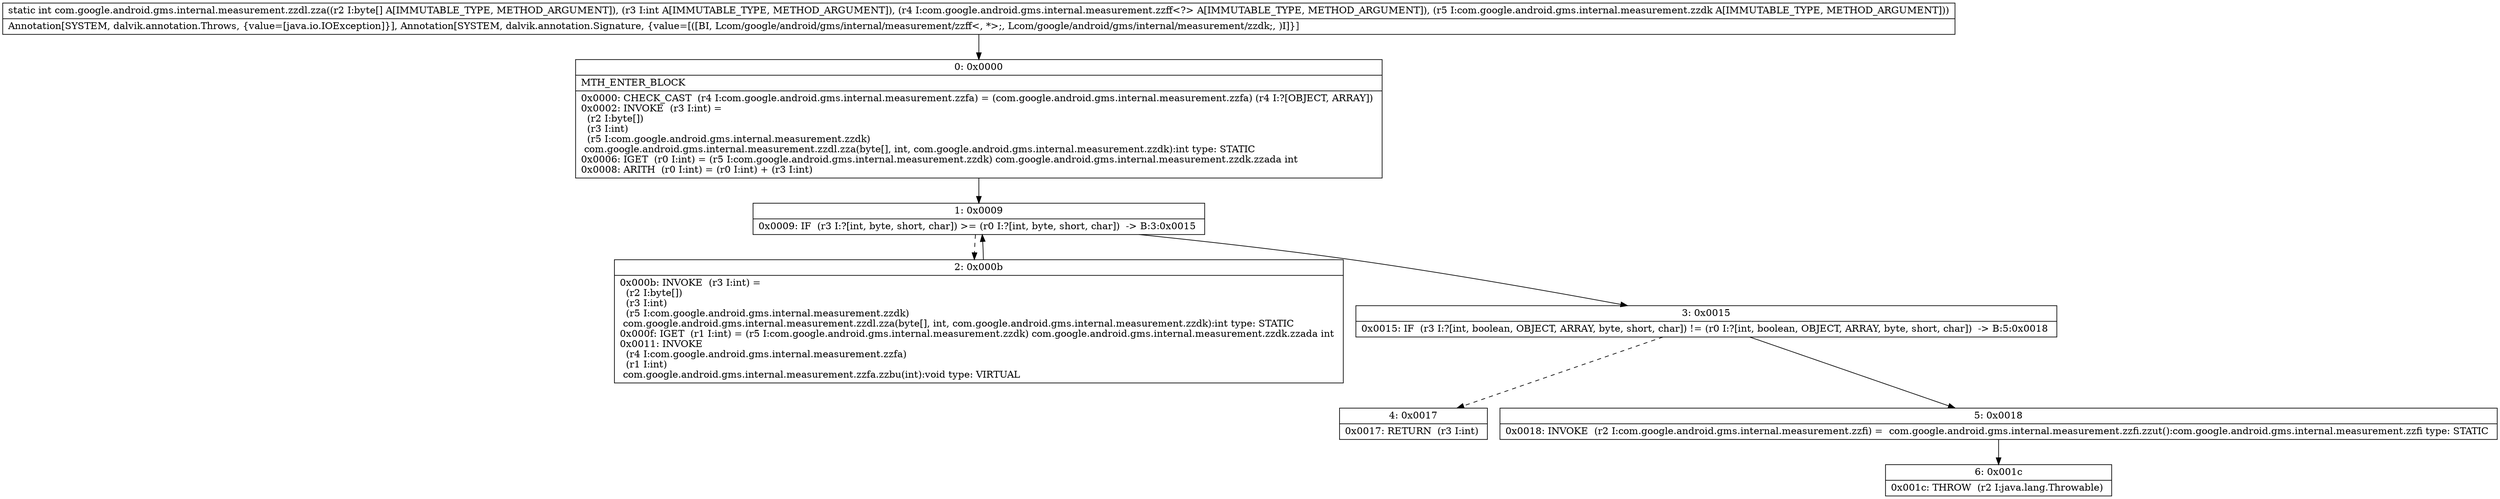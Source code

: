 digraph "CFG forcom.google.android.gms.internal.measurement.zzdl.zza([BILcom\/google\/android\/gms\/internal\/measurement\/zzff;Lcom\/google\/android\/gms\/internal\/measurement\/zzdk;)I" {
Node_0 [shape=record,label="{0\:\ 0x0000|MTH_ENTER_BLOCK\l|0x0000: CHECK_CAST  (r4 I:com.google.android.gms.internal.measurement.zzfa) = (com.google.android.gms.internal.measurement.zzfa) (r4 I:?[OBJECT, ARRAY]) \l0x0002: INVOKE  (r3 I:int) = \l  (r2 I:byte[])\l  (r3 I:int)\l  (r5 I:com.google.android.gms.internal.measurement.zzdk)\l com.google.android.gms.internal.measurement.zzdl.zza(byte[], int, com.google.android.gms.internal.measurement.zzdk):int type: STATIC \l0x0006: IGET  (r0 I:int) = (r5 I:com.google.android.gms.internal.measurement.zzdk) com.google.android.gms.internal.measurement.zzdk.zzada int \l0x0008: ARITH  (r0 I:int) = (r0 I:int) + (r3 I:int) \l}"];
Node_1 [shape=record,label="{1\:\ 0x0009|0x0009: IF  (r3 I:?[int, byte, short, char]) \>= (r0 I:?[int, byte, short, char])  \-\> B:3:0x0015 \l}"];
Node_2 [shape=record,label="{2\:\ 0x000b|0x000b: INVOKE  (r3 I:int) = \l  (r2 I:byte[])\l  (r3 I:int)\l  (r5 I:com.google.android.gms.internal.measurement.zzdk)\l com.google.android.gms.internal.measurement.zzdl.zza(byte[], int, com.google.android.gms.internal.measurement.zzdk):int type: STATIC \l0x000f: IGET  (r1 I:int) = (r5 I:com.google.android.gms.internal.measurement.zzdk) com.google.android.gms.internal.measurement.zzdk.zzada int \l0x0011: INVOKE  \l  (r4 I:com.google.android.gms.internal.measurement.zzfa)\l  (r1 I:int)\l com.google.android.gms.internal.measurement.zzfa.zzbu(int):void type: VIRTUAL \l}"];
Node_3 [shape=record,label="{3\:\ 0x0015|0x0015: IF  (r3 I:?[int, boolean, OBJECT, ARRAY, byte, short, char]) != (r0 I:?[int, boolean, OBJECT, ARRAY, byte, short, char])  \-\> B:5:0x0018 \l}"];
Node_4 [shape=record,label="{4\:\ 0x0017|0x0017: RETURN  (r3 I:int) \l}"];
Node_5 [shape=record,label="{5\:\ 0x0018|0x0018: INVOKE  (r2 I:com.google.android.gms.internal.measurement.zzfi) =  com.google.android.gms.internal.measurement.zzfi.zzut():com.google.android.gms.internal.measurement.zzfi type: STATIC \l}"];
Node_6 [shape=record,label="{6\:\ 0x001c|0x001c: THROW  (r2 I:java.lang.Throwable) \l}"];
MethodNode[shape=record,label="{static int com.google.android.gms.internal.measurement.zzdl.zza((r2 I:byte[] A[IMMUTABLE_TYPE, METHOD_ARGUMENT]), (r3 I:int A[IMMUTABLE_TYPE, METHOD_ARGUMENT]), (r4 I:com.google.android.gms.internal.measurement.zzff\<?\> A[IMMUTABLE_TYPE, METHOD_ARGUMENT]), (r5 I:com.google.android.gms.internal.measurement.zzdk A[IMMUTABLE_TYPE, METHOD_ARGUMENT]))  | Annotation[SYSTEM, dalvik.annotation.Throws, \{value=[java.io.IOException]\}], Annotation[SYSTEM, dalvik.annotation.Signature, \{value=[([BI, Lcom\/google\/android\/gms\/internal\/measurement\/zzff\<, *\>;, Lcom\/google\/android\/gms\/internal\/measurement\/zzdk;, )I]\}]\l}"];
MethodNode -> Node_0;
Node_0 -> Node_1;
Node_1 -> Node_2[style=dashed];
Node_1 -> Node_3;
Node_2 -> Node_1;
Node_3 -> Node_4[style=dashed];
Node_3 -> Node_5;
Node_5 -> Node_6;
}

